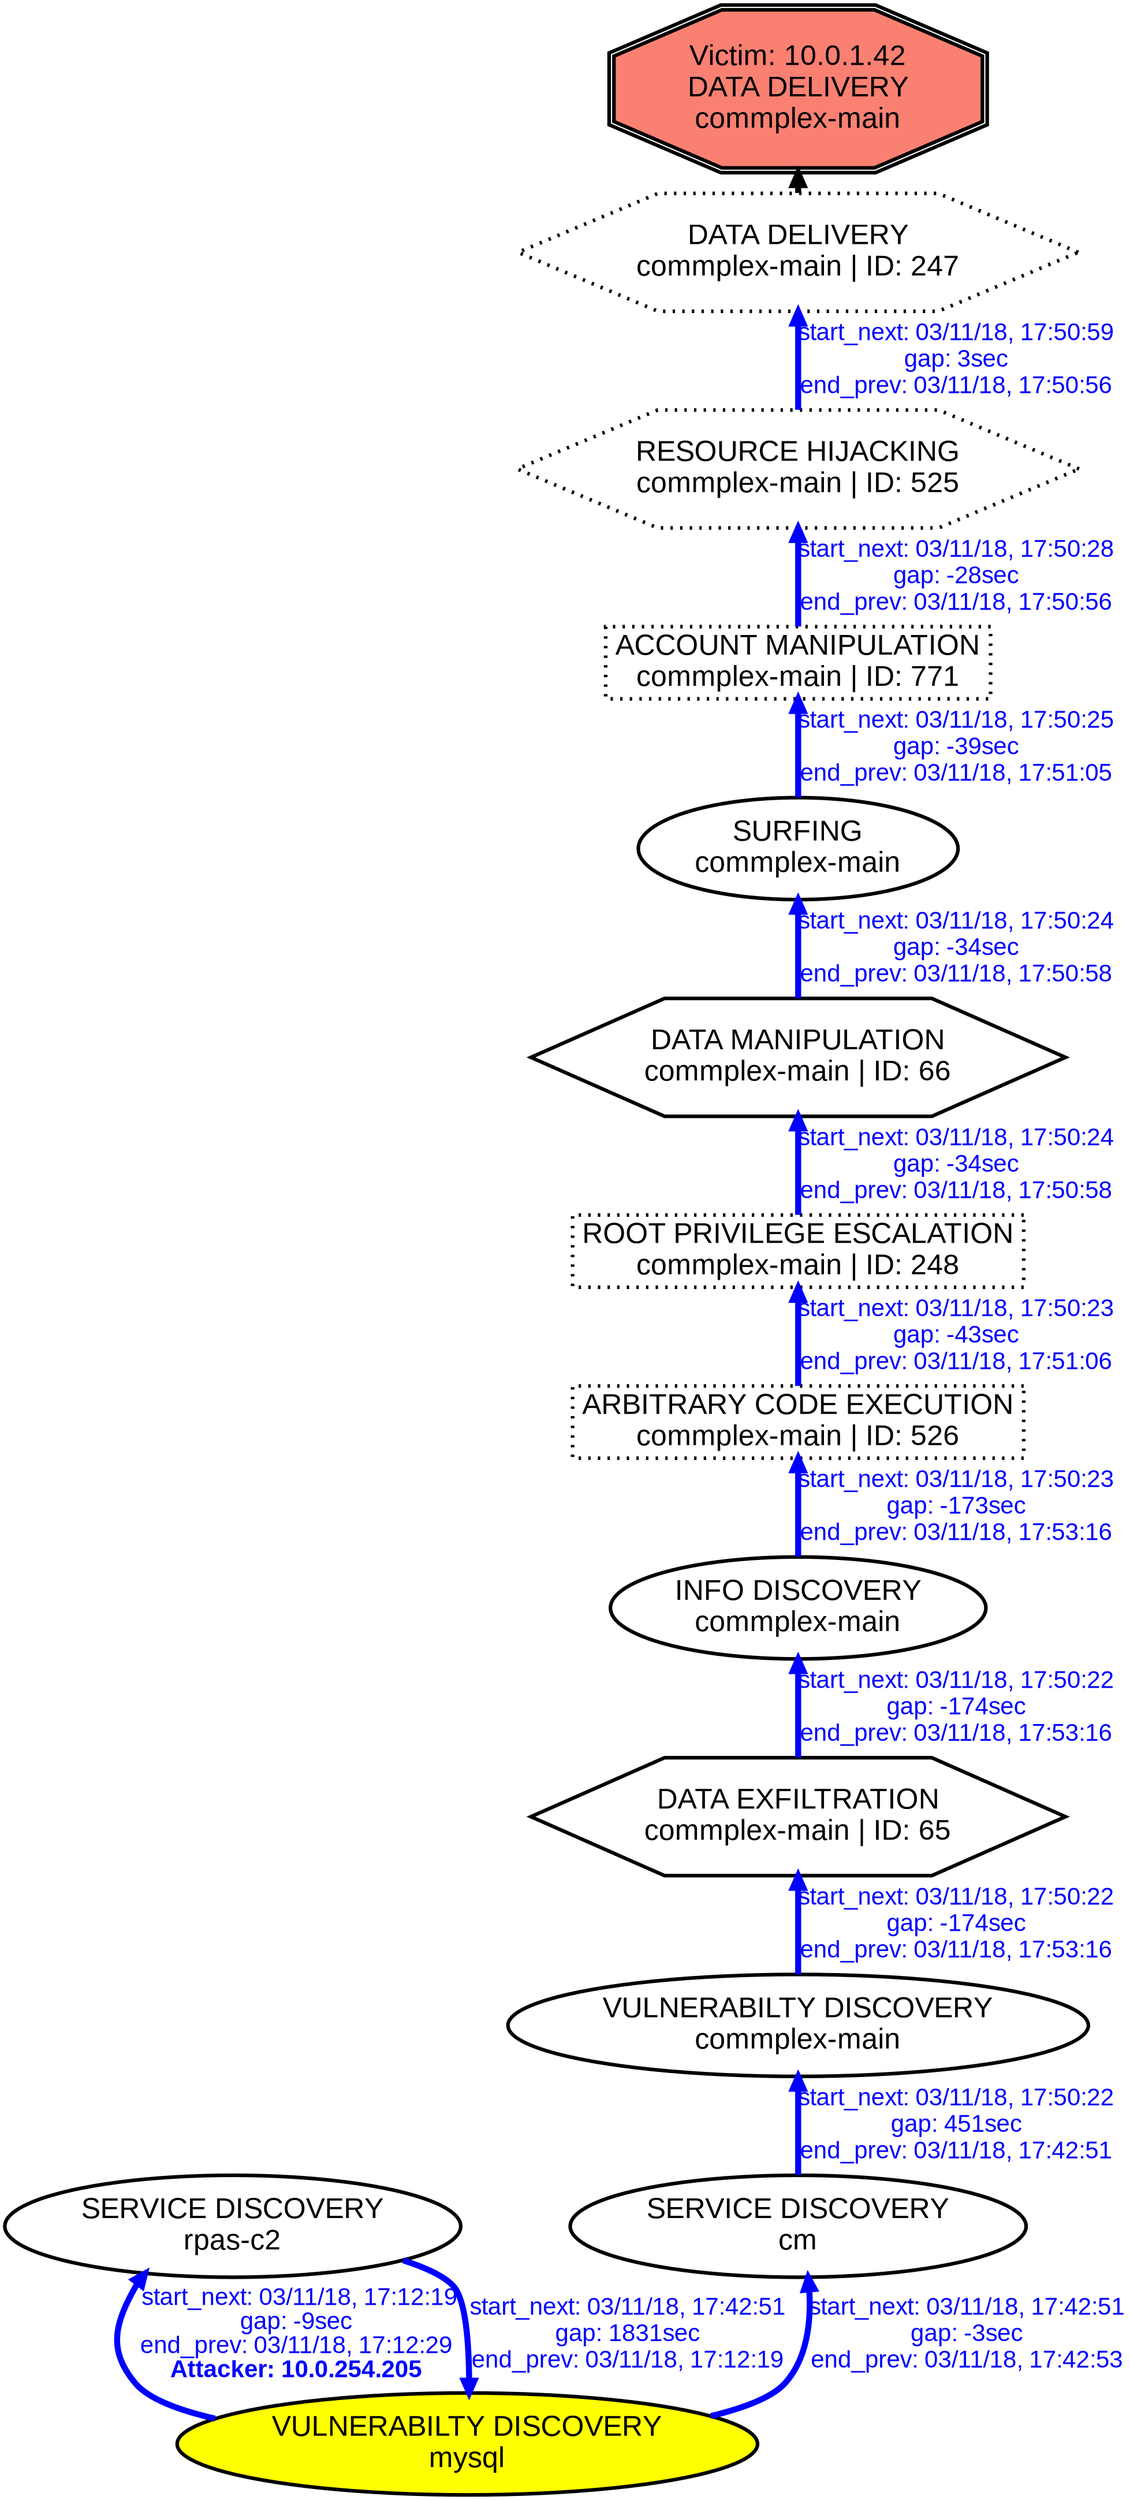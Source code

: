 digraph DATADELIVERYcommplexmain {
rankdir="BT"; 
 graph [ nodesep="0.1", ranksep="0.02"] 
 node [ fontname=Arial, fontsize=24,penwidth=3]; 
 edge [ fontname=Arial, fontsize=20,penwidth=5 ];
"Victim: 10.0.1.42
DATA DELIVERY
commplex-main" [shape=doubleoctagon, style=filled, fillcolor=salmon];
{ rank = max; "Victim: 10.0.1.42
DATA DELIVERY
commplex-main"}
"DATA DELIVERY
commplex-main | ID: 247" -> "Victim: 10.0.1.42
DATA DELIVERY
commplex-main"
"DATA DELIVERY
commplex-main | ID: 247" [style="filled,dotted", fillcolor= salmon]
{ rank=same; "DATA DELIVERY
commplex-main | ID: 247"}
"VULNERABILTY DISCOVERY
mysql" [style=filled, fillcolor= yellow]
"VULNERABILTY DISCOVERY
mysql" -> "SERVICE DISCOVERY
rpas-c2" [ color=blue] [label=<<font color="blue"> start_next: 03/11/18, 17:12:19<br/>gap: -9sec<br/>end_prev: 03/11/18, 17:12:29</font><br/><font color="blue"><b>Attacker: 10.0.254.205</b></font>>]
"SERVICE DISCOVERY
rpas-c2" -> "VULNERABILTY DISCOVERY
mysql" [ label="start_next: 03/11/18, 17:42:51
gap: 1831sec
end_prev: 03/11/18, 17:12:19"][ fontcolor="blue" color=blue]
"VULNERABILTY DISCOVERY
mysql" -> "SERVICE DISCOVERY
cm" [ label="start_next: 03/11/18, 17:42:51
gap: -3sec
end_prev: 03/11/18, 17:42:53"][ fontcolor="blue" color=blue]
"SERVICE DISCOVERY
cm" -> "VULNERABILTY DISCOVERY
commplex-main" [ label="start_next: 03/11/18, 17:50:22
gap: 451sec
end_prev: 03/11/18, 17:42:51"][ fontcolor="blue" color=blue]
"VULNERABILTY DISCOVERY
commplex-main" -> "DATA EXFILTRATION
commplex-main | ID: 65" [ label="start_next: 03/11/18, 17:50:22
gap: -174sec
end_prev: 03/11/18, 17:53:16"][ fontcolor="blue" color=blue]
"DATA EXFILTRATION
commplex-main | ID: 65" -> "INFO DISCOVERY
commplex-main" [ label="start_next: 03/11/18, 17:50:22
gap: -174sec
end_prev: 03/11/18, 17:53:16"][ fontcolor="blue" color=blue]
"INFO DISCOVERY
commplex-main" -> "ARBITRARY CODE EXECUTION
commplex-main | ID: 526" [ label="start_next: 03/11/18, 17:50:23
gap: -173sec
end_prev: 03/11/18, 17:53:16"][ fontcolor="blue" color=blue]
"ARBITRARY CODE EXECUTION
commplex-main | ID: 526" -> "ROOT PRIVILEGE ESCALATION
commplex-main | ID: 248" [ label="start_next: 03/11/18, 17:50:23
gap: -43sec
end_prev: 03/11/18, 17:51:06"][ fontcolor="blue" color=blue]
"ROOT PRIVILEGE ESCALATION
commplex-main | ID: 248" -> "DATA MANIPULATION
commplex-main | ID: 66" [ label="start_next: 03/11/18, 17:50:24
gap: -34sec
end_prev: 03/11/18, 17:50:58"][ fontcolor="blue" color=blue]
"DATA MANIPULATION
commplex-main | ID: 66" -> "SURFING
commplex-main" [ label="start_next: 03/11/18, 17:50:24
gap: -34sec
end_prev: 03/11/18, 17:50:58"][ fontcolor="blue" color=blue]
"SURFING
commplex-main" -> "ACCOUNT MANIPULATION
commplex-main | ID: 771" [ label="start_next: 03/11/18, 17:50:25
gap: -39sec
end_prev: 03/11/18, 17:51:05"][ fontcolor="blue" color=blue]
"ACCOUNT MANIPULATION
commplex-main | ID: 771" -> "RESOURCE HIJACKING
commplex-main | ID: 525" [ label="start_next: 03/11/18, 17:50:28
gap: -28sec
end_prev: 03/11/18, 17:50:56"][ fontcolor="blue" color=blue]
"RESOURCE HIJACKING
commplex-main | ID: 525" -> "DATA DELIVERY
commplex-main | ID: 247" [ label="start_next: 03/11/18, 17:50:59
gap: 3sec
end_prev: 03/11/18, 17:50:56"][ fontcolor="blue" color=blue]
"VULNERABILTY DISCOVERY
mysql" [shape=oval]
"VULNERABILTY DISCOVERY
mysql" [tooltip="ET SCAN Suspicious inbound to mySQL port 3306
ET SCAN Suspicious inbound to MSSQL port 1433
ET SCAN Suspicious inbound to PostgreSQL port 5432
ET SCAN Suspicious inbound to Oracle SQL port 1521
ET SCAN Suspicious inbound to mSQL port 4333"]
"SERVICE DISCOVERY
rpas-c2" [shape=oval]
"SERVICE DISCOVERY
rpas-c2" [tooltip="ET SCAN Potential VNC Scan 5900-5920
ET SCAN Potential VNC Scan 5800-5820"]
"SERVICE DISCOVERY
cm" [shape=oval]
"SERVICE DISCOVERY
cm" [tooltip="ET SCAN Potential VNC Scan 5900-5920
ET SCAN Potential VNC Scan 5800-5820"]
"VULNERABILTY DISCOVERY
commplex-main" [shape=oval]
"VULNERABILTY DISCOVERY
commplex-main" [tooltip="ET SCAN Nikto Web App Scan in Progress"]
"DATA EXFILTRATION
commplex-main | ID: 65" [shape=hexagon]
"DATA EXFILTRATION
commplex-main | ID: 65" [tooltip="GPL WEB_SERVER Tomcat server snoop access
GPL EXPLOIT ISAPI .ida access
GPL EXPLOIT /msadc/samples/ access
ET WEB_SERVER ColdFusion componentutils access
ET WEB_SERVER /system32/ in Uri - Possible Protected Directory Access Attempt
ET WEB_SPECIFIC_APPS PHP-CGI query string parameter vulnerability
ET WEB_SERVER Possible XXE SYSTEM ENTITY in POST BODY.
ET WEB_SERVER /etc/shadow Detected in URI
GPL EXPLOIT ISAPI .idq access"]
"INFO DISCOVERY
commplex-main" [shape=oval]
"INFO DISCOVERY
commplex-main" [tooltip="GPL WEB_SERVER viewcode access
GPL WEB_SERVER .htaccess access
GPL WEB_SERVER writeto.cnf access
GPL WEB_SERVER iisadmin access
ET WEB_SPECIFIC_APPS Request to Wordpress W3TC Plug-in dbcache Directory
GPL WEB_SERVER services.cnf access
GPL EXPLOIT unicode directory traversal attempt
GPL WEB_SERVER service.cnf access
GPL EXPLOIT iisadmpwd attempt
ET WEB_SERVER PHP SESSION SuperGlobal in URI
GPL WEB_SERVER /~root access
GPL WEB_SERVER authors.pwd access
ET WEB_SERVER PHP ENV SuperGlobal in URI
GPL EXPLOIT .cnf access
ET POLICY Proxy TRACE Request - inbound
GPL WEB_SERVER .htpasswd access
GPL WEB_SERVER global.asa access
ET WEB_SERVER PHP SERVER SuperGlobal in URI
GPL EXPLOIT fpcount access
GPL WEB_SERVER globals.pl access
GPL WEB_SERVER service.pwd
GPL EXPLOIT ISAPI .idq attempt
ET WEB_SERVER PHP Easteregg Information-Disclosure (phpinfo)
GPL WEB_SERVER printenv access
GPL WEB_SERVER author.exe access
GPL EXPLOIT iissamples access
GPL EXPLOIT .htr access
ET WEB_SERVER PHP REQUEST SuperGlobal in URI"]
"ARBITRARY CODE EXECUTION
commplex-main | ID: 526" [style="dotted", shape=box]
"ARBITRARY CODE EXECUTION
commplex-main | ID: 526" [tooltip="ET WEB_SPECIFIC_APPS BASE base_stat_common.php remote file include
ET WEB_SPECIFIC_APPS Golem Gaming Portal root_path Parameter Remote File inclusion Attempt
ET WEB_SPECIFIC_APPS WEB-PHP RCE PHPBB 2004-1315
ETPRO WEB_SPECIFIC_APPS PHPMoAdmin RCE Attempt
ET CURRENT_EVENTS QNAP Shellshock CVE-2014-6271
ET WEB_SERVER Exploit Suspected PHP Injection Attack (cmd=)
ET WEB_SERVER Possible CVE-2014-6271 Attempt in Headers"]
"ROOT PRIVILEGE ESCALATION
commplex-main | ID: 248" [style="dotted", shape=box]
"ROOT PRIVILEGE ESCALATION
commplex-main | ID: 248" [tooltip="ET WEB_SERVER ColdFusion administrator access
ETPRO WEB_SPECIFIC_APPS ipTIME firmware < 9.58 RCE
GPL EXPLOIT administrators.pwd access
GPL EXPLOIT CodeRed v2 root.exe access"]
"DATA MANIPULATION
commplex-main | ID: 66" [shape=hexagon]
"DATA MANIPULATION
commplex-main | ID: 66" [tooltip="ET WEB_SERVER Possible SQL Injection Attempt SELECT FROM
ET WEB_SERVER Possible SQL Injection Attempt UNION SELECT"]
"SURFING
commplex-main" [shape=oval]
"SURFING
commplex-main" [tooltip="ET WEB_SERVER WEB-PHP phpinfo access"]
"ACCOUNT MANIPULATION
commplex-main | ID: 771" [style="dotted", shape=box]
"ACCOUNT MANIPULATION
commplex-main | ID: 771" [tooltip="GPL EXPLOIT /iisadmpwd/aexp2.htr access
ET WEB_SERVER SELECT USER SQL Injection Attempt in URI"]
"RESOURCE HIJACKING
commplex-main | ID: 525" [style="dotted", shape=hexagon]
"RESOURCE HIJACKING
commplex-main | ID: 525" [tooltip="GPL WEB_SERVER Oracle Java Process Manager access"]
"DATA DELIVERY
commplex-main | ID: 247" [style="dotted", shape=hexagon]
"DATA DELIVERY
commplex-main | ID: 247" [tooltip="ET WEB_SPECIFIC_APPS SAPID get_infochannel.inc.php Remote File inclusion Attempt
ET WEB_SPECIFIC_APPS Possible OpenSiteAdmin pageHeader.php Remote File Inclusion Attempt"]
}
